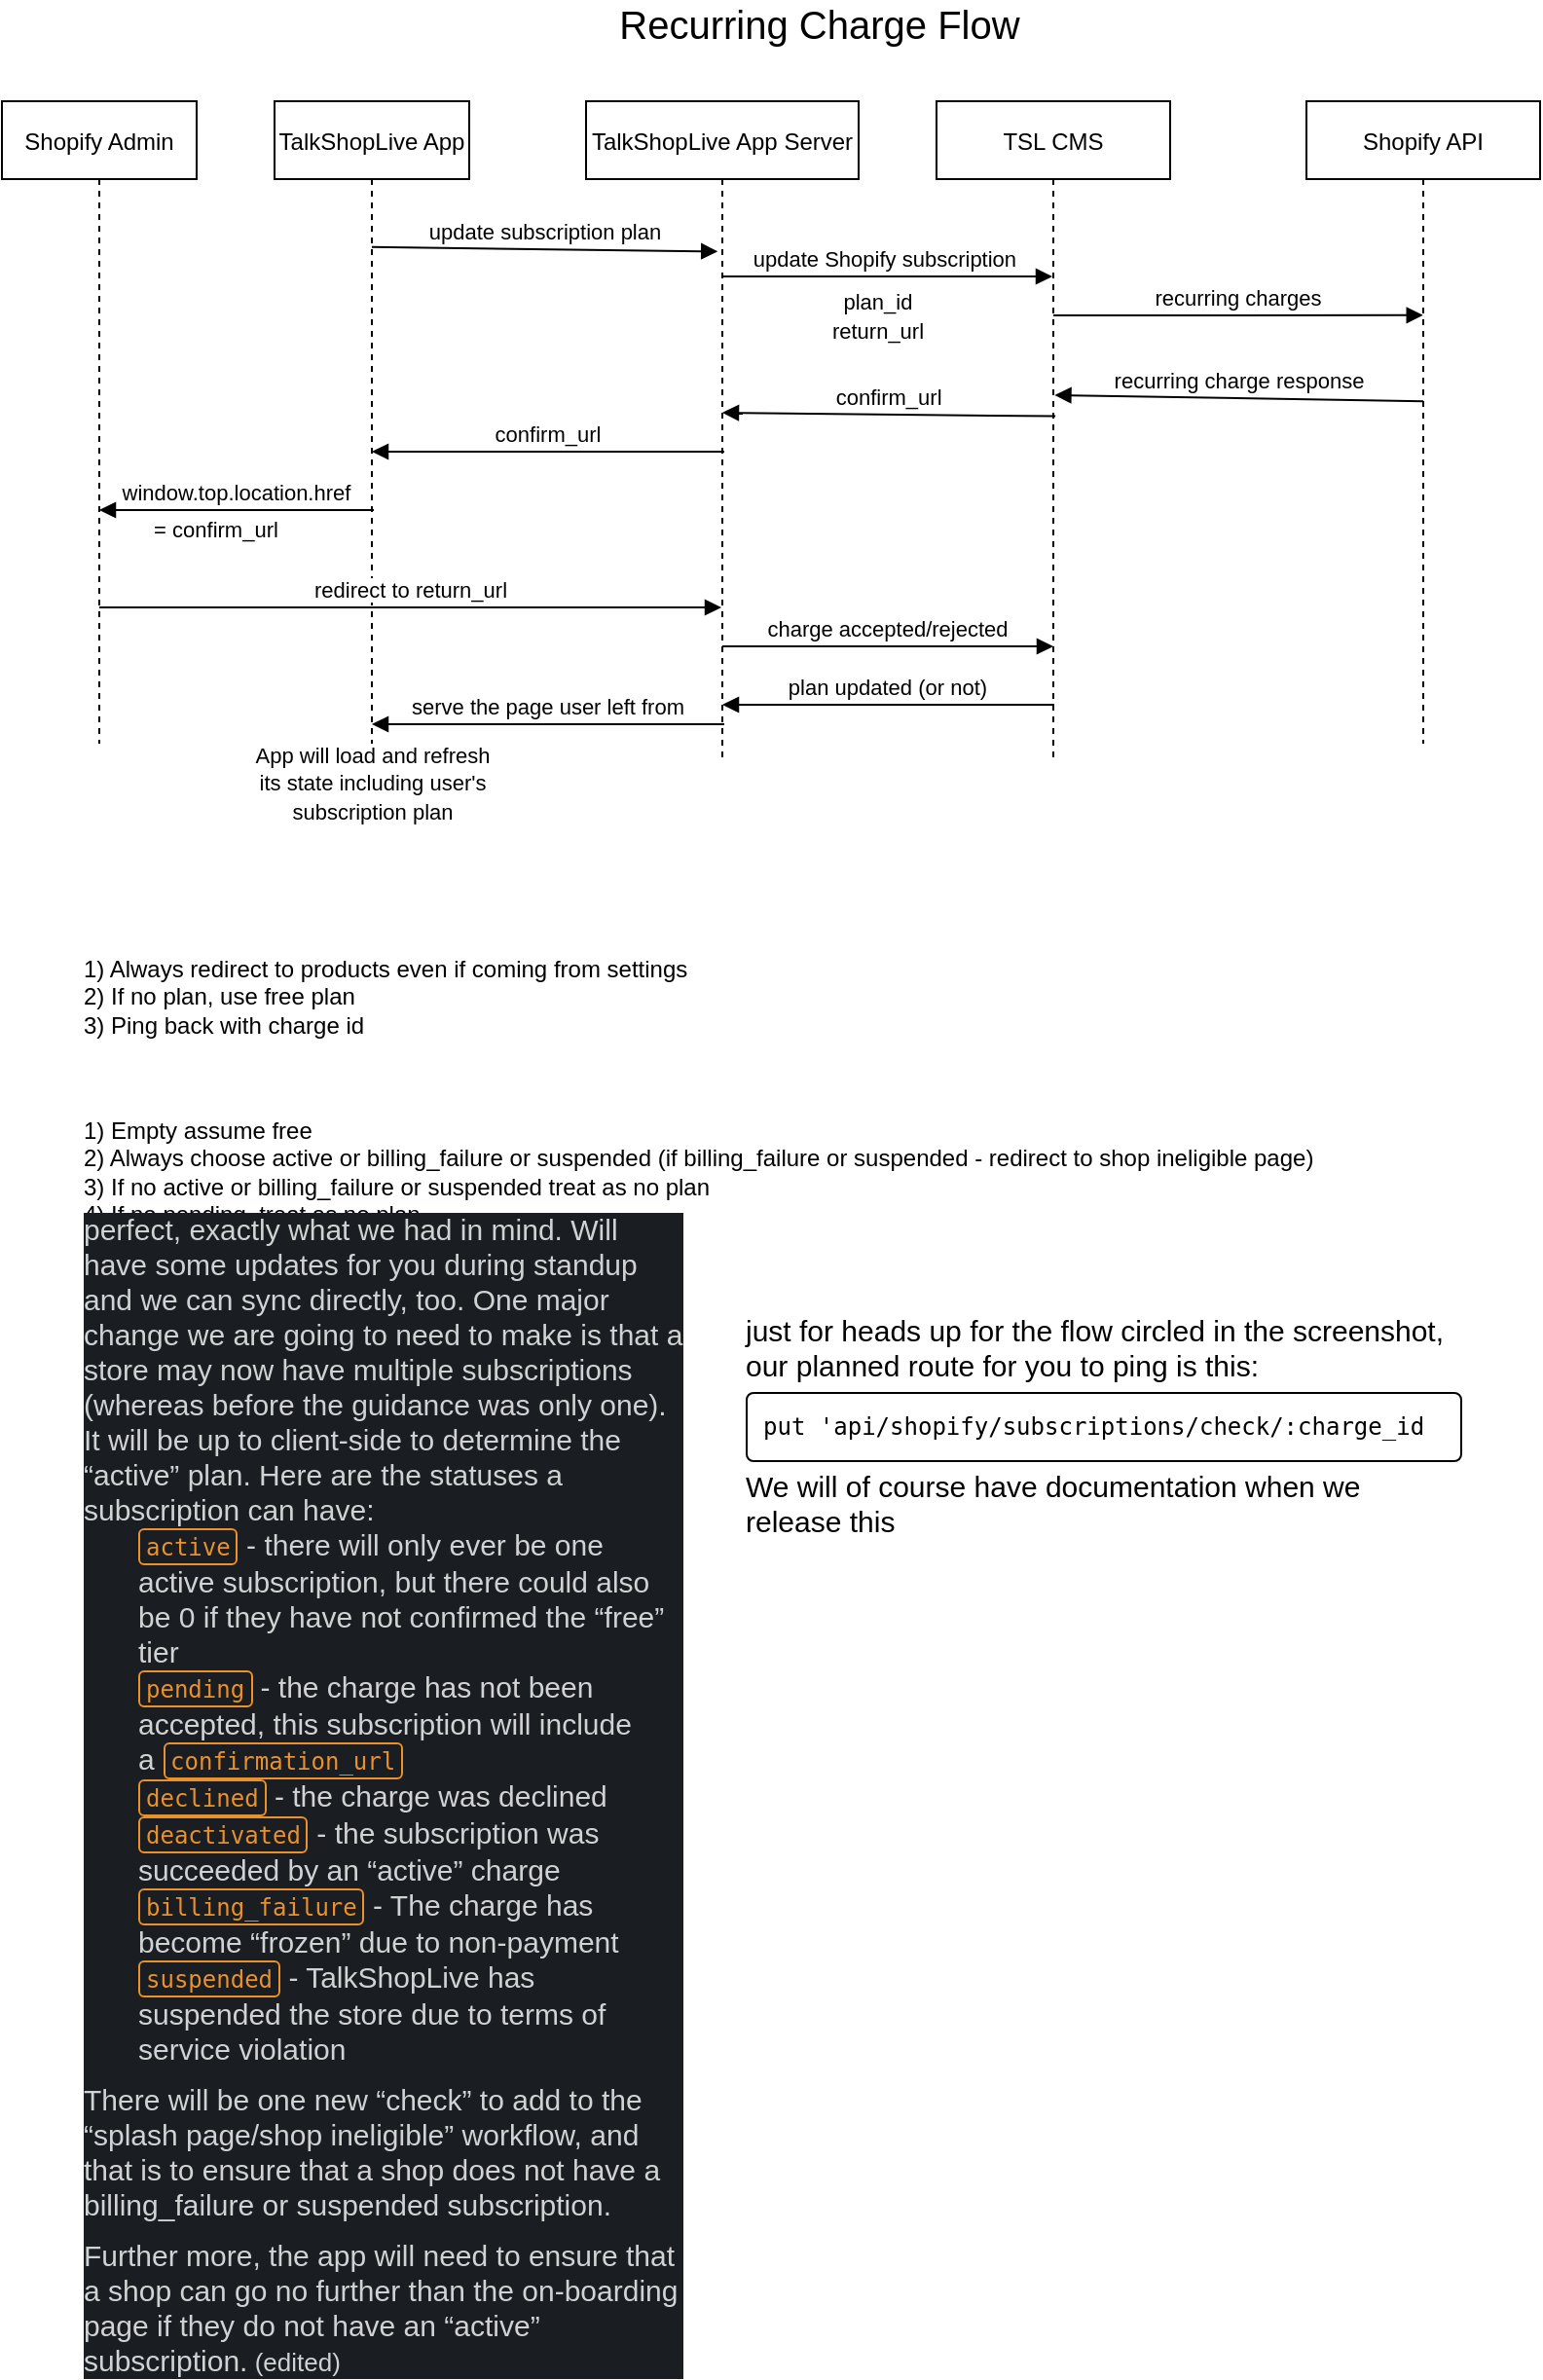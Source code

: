 <mxfile version="14.2.9" type="github">
  <diagram id="kgpKYQtTHZ0yAKxKKP6v" name="Page-1">
    <mxGraphModel dx="1248" dy="677" grid="1" gridSize="10" guides="1" tooltips="1" connect="1" arrows="1" fold="1" page="1" pageScale="1" pageWidth="850" pageHeight="1100" math="0" shadow="0">
      <root>
        <mxCell id="0" />
        <mxCell id="1" parent="0" />
        <mxCell id="3nuBFxr9cyL0pnOWT2aG-1" value="TalkShopLive App" style="shape=umlLifeline;perimeter=lifelinePerimeter;container=1;collapsible=0;recursiveResize=0;rounded=0;shadow=0;strokeWidth=1;" parent="1" vertex="1">
          <mxGeometry x="180" y="90" width="100" height="330" as="geometry" />
        </mxCell>
        <mxCell id="3nuBFxr9cyL0pnOWT2aG-5" value="TalkShopLive App Server" style="shape=umlLifeline;perimeter=lifelinePerimeter;container=1;collapsible=0;recursiveResize=0;rounded=0;shadow=0;strokeWidth=1;" parent="1" vertex="1">
          <mxGeometry x="340" y="90" width="140" height="340" as="geometry" />
        </mxCell>
        <mxCell id="3nuBFxr9cyL0pnOWT2aG-8" value="update subscription plan" style="verticalAlign=bottom;endArrow=block;entryX=0.483;entryY=0.227;shadow=0;strokeWidth=1;entryDx=0;entryDy=0;entryPerimeter=0;exitX=0.5;exitY=0.227;exitDx=0;exitDy=0;exitPerimeter=0;" parent="1" source="3nuBFxr9cyL0pnOWT2aG-1" target="3nuBFxr9cyL0pnOWT2aG-5" edge="1">
          <mxGeometry relative="1" as="geometry">
            <mxPoint x="135" y="160.0" as="sourcePoint" />
            <mxPoint x="305" y="160.0" as="targetPoint" />
          </mxGeometry>
        </mxCell>
        <mxCell id="3nuBFxr9cyL0pnOWT2aG-9" value="recurring charge response" style="verticalAlign=bottom;endArrow=block;shadow=0;strokeWidth=1;exitX=0.5;exitY=0.467;exitDx=0;exitDy=0;exitPerimeter=0;entryX=0.506;entryY=0.444;entryDx=0;entryDy=0;entryPerimeter=0;" parent="1" source="ayR7XXcj4JQ6BO8CJsRj-3" target="ayR7XXcj4JQ6BO8CJsRj-2" edge="1">
          <mxGeometry relative="1" as="geometry">
            <mxPoint x="745" y="230" as="sourcePoint" />
            <mxPoint x="582" y="227" as="targetPoint" />
          </mxGeometry>
        </mxCell>
        <mxCell id="ayR7XXcj4JQ6BO8CJsRj-1" value="&lt;font style=&quot;font-size: 20px&quot;&gt;Recurring Charge Flow&lt;/font&gt;" style="text;html=1;strokeColor=none;fillColor=none;align=center;verticalAlign=middle;whiteSpace=wrap;rounded=0;" vertex="1" parent="1">
          <mxGeometry x="330" y="40" width="260" height="20" as="geometry" />
        </mxCell>
        <mxCell id="ayR7XXcj4JQ6BO8CJsRj-2" value="TSL CMS" style="shape=umlLifeline;perimeter=lifelinePerimeter;container=1;collapsible=0;recursiveResize=0;rounded=0;shadow=0;strokeWidth=1;" vertex="1" parent="1">
          <mxGeometry x="520" y="90" width="120" height="340" as="geometry" />
        </mxCell>
        <mxCell id="ayR7XXcj4JQ6BO8CJsRj-3" value="Shopify API" style="shape=umlLifeline;perimeter=lifelinePerimeter;container=1;collapsible=0;recursiveResize=0;rounded=0;shadow=0;strokeWidth=1;" vertex="1" parent="1">
          <mxGeometry x="710" y="90" width="120" height="330" as="geometry" />
        </mxCell>
        <mxCell id="ayR7XXcj4JQ6BO8CJsRj-4" value="update Shopify subscription " style="verticalAlign=bottom;endArrow=block;shadow=0;strokeWidth=1;" edge="1" parent="1" target="ayR7XXcj4JQ6BO8CJsRj-2">
          <mxGeometry relative="1" as="geometry">
            <mxPoint x="410" y="180" as="sourcePoint" />
            <mxPoint x="527.62" y="180.0" as="targetPoint" />
          </mxGeometry>
        </mxCell>
        <mxCell id="ayR7XXcj4JQ6BO8CJsRj-5" value="&lt;font style=&quot;font-size: 11px&quot;&gt;&lt;font style=&quot;font-size: 11px&quot;&gt;plan_id&lt;br&gt;return_ur&lt;/font&gt;l&lt;/font&gt;" style="text;html=1;strokeColor=none;fillColor=none;align=center;verticalAlign=middle;whiteSpace=wrap;rounded=0;" vertex="1" parent="1">
          <mxGeometry x="450" y="190" width="80" height="20" as="geometry" />
        </mxCell>
        <mxCell id="ayR7XXcj4JQ6BO8CJsRj-6" value="recurring charges" style="verticalAlign=bottom;endArrow=block;shadow=0;strokeWidth=1;entryX=0.499;entryY=0.333;entryDx=0;entryDy=0;entryPerimeter=0;" edge="1" parent="1" target="ayR7XXcj4JQ6BO8CJsRj-3">
          <mxGeometry relative="1" as="geometry">
            <mxPoint x="580" y="200" as="sourcePoint" />
            <mxPoint x="769.5" y="199.5" as="targetPoint" />
          </mxGeometry>
        </mxCell>
        <mxCell id="ayR7XXcj4JQ6BO8CJsRj-7" value="Shopify Admin" style="shape=umlLifeline;perimeter=lifelinePerimeter;container=1;collapsible=0;recursiveResize=0;rounded=0;shadow=0;strokeWidth=1;" vertex="1" parent="1">
          <mxGeometry x="40" y="90" width="100" height="330" as="geometry" />
        </mxCell>
        <mxCell id="ayR7XXcj4JQ6BO8CJsRj-9" value="confirm_url" style="verticalAlign=bottom;endArrow=block;shadow=0;strokeWidth=1;exitX=0.5;exitY=0.467;exitDx=0;exitDy=0;exitPerimeter=0;" edge="1" parent="1">
          <mxGeometry relative="1" as="geometry">
            <mxPoint x="581.08" y="251.8" as="sourcePoint" />
            <mxPoint x="410" y="250" as="targetPoint" />
          </mxGeometry>
        </mxCell>
        <mxCell id="ayR7XXcj4JQ6BO8CJsRj-10" value="confirm_url" style="verticalAlign=bottom;endArrow=block;shadow=0;strokeWidth=1;" edge="1" parent="1">
          <mxGeometry relative="1" as="geometry">
            <mxPoint x="411" y="270" as="sourcePoint" />
            <mxPoint x="230" y="270" as="targetPoint" />
          </mxGeometry>
        </mxCell>
        <mxCell id="ayR7XXcj4JQ6BO8CJsRj-11" value="window.top.location.href" style="verticalAlign=bottom;endArrow=block;shadow=0;strokeWidth=1;" edge="1" parent="1">
          <mxGeometry relative="1" as="geometry">
            <mxPoint x="231" y="300" as="sourcePoint" />
            <mxPoint x="90" y="300" as="targetPoint" />
          </mxGeometry>
        </mxCell>
        <mxCell id="ayR7XXcj4JQ6BO8CJsRj-12" value="&lt;font style=&quot;font-size: 11px&quot;&gt;= confirm_url&lt;/font&gt;" style="text;html=1;strokeColor=none;fillColor=none;align=center;verticalAlign=middle;whiteSpace=wrap;rounded=0;" vertex="1" parent="1">
          <mxGeometry x="100" y="300" width="100" height="20" as="geometry" />
        </mxCell>
        <mxCell id="ayR7XXcj4JQ6BO8CJsRj-13" value="redirect to return_url" style="verticalAlign=bottom;endArrow=block;shadow=0;strokeWidth=1;exitX=0.5;exitY=0.227;exitDx=0;exitDy=0;exitPerimeter=0;" edge="1" parent="1" target="3nuBFxr9cyL0pnOWT2aG-5">
          <mxGeometry relative="1" as="geometry">
            <mxPoint x="90" y="350" as="sourcePoint" />
            <mxPoint x="267.62" y="350" as="targetPoint" />
          </mxGeometry>
        </mxCell>
        <mxCell id="ayR7XXcj4JQ6BO8CJsRj-14" value="serve the page user left from" style="verticalAlign=bottom;endArrow=block;shadow=0;strokeWidth=1;" edge="1" parent="1">
          <mxGeometry relative="1" as="geometry">
            <mxPoint x="411" y="410" as="sourcePoint" />
            <mxPoint x="230" y="410" as="targetPoint" />
          </mxGeometry>
        </mxCell>
        <mxCell id="ayR7XXcj4JQ6BO8CJsRj-15" value="charge accepted/rejected" style="verticalAlign=bottom;endArrow=block;shadow=0;strokeWidth=1;exitX=0.5;exitY=0.227;exitDx=0;exitDy=0;exitPerimeter=0;" edge="1" parent="1">
          <mxGeometry relative="1" as="geometry">
            <mxPoint x="410" y="370" as="sourcePoint" />
            <mxPoint x="580" y="370" as="targetPoint" />
          </mxGeometry>
        </mxCell>
        <mxCell id="ayR7XXcj4JQ6BO8CJsRj-16" value="plan updated (or not)" style="verticalAlign=bottom;endArrow=block;shadow=0;strokeWidth=1;" edge="1" parent="1">
          <mxGeometry relative="1" as="geometry">
            <mxPoint x="580.5" y="400" as="sourcePoint" />
            <mxPoint x="410" y="400" as="targetPoint" />
          </mxGeometry>
        </mxCell>
        <mxCell id="ayR7XXcj4JQ6BO8CJsRj-17" value="&lt;font style=&quot;font-size: 11px&quot;&gt;App will load and refresh its state including user&#39;s subscription plan&lt;/font&gt;" style="text;html=1;strokeColor=none;fillColor=none;align=center;verticalAlign=middle;whiteSpace=wrap;rounded=0;" vertex="1" parent="1">
          <mxGeometry x="167.5" y="430" width="125" height="20" as="geometry" />
        </mxCell>
        <mxCell id="ayR7XXcj4JQ6BO8CJsRj-18" value="1) Always redirect to products even if coming from settings&lt;br&gt;2) If no plan, use free plan&lt;br&gt;3) Ping back with charge id" style="text;html=1;strokeColor=none;fillColor=none;align=left;verticalAlign=middle;whiteSpace=wrap;rounded=0;" vertex="1" parent="1">
          <mxGeometry x="80" y="510" width="345" height="80" as="geometry" />
        </mxCell>
        <mxCell id="ayR7XXcj4JQ6BO8CJsRj-19" value="1) Empty assume free&lt;br&gt;2) Always choose active or billing_failure or suspended (if billing_failure or suspended - redirect to shop ineligible page)&lt;br&gt;3) If no active or billing_failure or suspended treat as no plan&lt;br&gt;4) If no pending, treat as no plan" style="text;html=1;strokeColor=none;fillColor=none;align=left;verticalAlign=middle;whiteSpace=wrap;rounded=0;" vertex="1" parent="1">
          <mxGeometry x="80" y="600" width="660" height="80" as="geometry" />
        </mxCell>
        <mxCell id="ayR7XXcj4JQ6BO8CJsRj-21" value="&lt;div class=&quot;p-rich_text_section&quot; style=&quot;box-sizing: inherit ; color: rgb(209 , 210 , 211) ; font-family: , &amp;#34;applelogo&amp;#34; , sans-serif ; font-size: 15px ; background-color: rgb(26 , 29 , 33)&quot;&gt;perfect, exactly what we had in mind. Will have some updates for you during standup and we can sync directly, too. One major change we are going to need to make is that a store may now have multiple subscriptions (whereas before the guidance was only one). It will be up to client-side to determine the “active” plan. Here are the statuses a subscription can have:&lt;br style=&quot;box-sizing: inherit&quot;&gt;&lt;/div&gt;&lt;ul class=&quot;p-rich_text_list p-rich_text_list__bullet&quot; style=&quot;box-sizing: inherit ; margin: 0px ; padding: 0px ; list-style-type: none ; color: rgb(209 , 210 , 211) ; font-family: , &amp;#34;applelogo&amp;#34; , sans-serif ; font-size: 15px ; background-color: rgb(26 , 29 , 33)&quot;&gt;&lt;li style=&quot;box-sizing: inherit ; margin-bottom: 0px ; list-style-type: none ; margin-left: 28px&quot;&gt;&lt;code class=&quot;c-mrkdwn__code&quot; style=&quot;box-sizing: inherit ; padding: 2px 3px 1px ; border: 1px solid ; border-radius: 3px ; background-color: rgba(, 0.04) ; color: rgb(232 , 145 , 45) ; font-size: 12px ; line-height: 1.5 ; overflow-wrap: break-word ; word-break: normal ; font-family: &amp;#34;monaco&amp;#34; , &amp;#34;menlo&amp;#34; , &amp;#34;consolas&amp;#34; , &amp;#34;courier new&amp;#34; , monospace &amp;#34;important&amp;#34;&quot;&gt;active&lt;/code&gt;&amp;nbsp;- there will only ever be one active subscription, but there could also be 0 if they have not confirmed the “free” tier&lt;/li&gt;&lt;li style=&quot;box-sizing: inherit ; margin-bottom: 0px ; list-style-type: none ; margin-left: 28px&quot;&gt;&lt;code class=&quot;c-mrkdwn__code&quot; style=&quot;box-sizing: inherit ; padding: 2px 3px 1px ; border: 1px solid ; border-radius: 3px ; background-color: rgba(, 0.04) ; color: rgb(232 , 145 , 45) ; font-size: 12px ; line-height: 1.5 ; overflow-wrap: break-word ; word-break: normal ; font-family: &amp;#34;monaco&amp;#34; , &amp;#34;menlo&amp;#34; , &amp;#34;consolas&amp;#34; , &amp;#34;courier new&amp;#34; , monospace &amp;#34;important&amp;#34;&quot;&gt;pending&lt;/code&gt;&amp;nbsp;- the charge has not been accepted, this subscription will include a&amp;nbsp;&lt;code class=&quot;c-mrkdwn__code&quot; style=&quot;box-sizing: inherit ; padding: 2px 3px 1px ; border: 1px solid ; border-radius: 3px ; background-color: rgba(, 0.04) ; color: rgb(232 , 145 , 45) ; font-size: 12px ; line-height: 1.5 ; overflow-wrap: break-word ; word-break: normal ; font-family: &amp;#34;monaco&amp;#34; , &amp;#34;menlo&amp;#34; , &amp;#34;consolas&amp;#34; , &amp;#34;courier new&amp;#34; , monospace &amp;#34;important&amp;#34;&quot;&gt;confirmation_url&lt;/code&gt;&lt;/li&gt;&lt;li style=&quot;box-sizing: inherit ; margin-bottom: 0px ; list-style-type: none ; margin-left: 28px&quot;&gt;&lt;code class=&quot;c-mrkdwn__code&quot; style=&quot;box-sizing: inherit ; padding: 2px 3px 1px ; border: 1px solid ; border-radius: 3px ; background-color: rgba(, 0.04) ; color: rgb(232 , 145 , 45) ; font-size: 12px ; line-height: 1.5 ; overflow-wrap: break-word ; word-break: normal ; font-family: &amp;#34;monaco&amp;#34; , &amp;#34;menlo&amp;#34; , &amp;#34;consolas&amp;#34; , &amp;#34;courier new&amp;#34; , monospace &amp;#34;important&amp;#34;&quot;&gt;declined&lt;/code&gt;&amp;nbsp;- the charge was declined&lt;/li&gt;&lt;li style=&quot;box-sizing: inherit ; margin-bottom: 0px ; list-style-type: none ; margin-left: 28px&quot;&gt;&lt;code class=&quot;c-mrkdwn__code&quot; style=&quot;box-sizing: inherit ; padding: 2px 3px 1px ; border: 1px solid ; border-radius: 3px ; background-color: rgba(, 0.04) ; color: rgb(232 , 145 , 45) ; font-size: 12px ; line-height: 1.5 ; overflow-wrap: break-word ; word-break: normal ; font-family: &amp;#34;monaco&amp;#34; , &amp;#34;menlo&amp;#34; , &amp;#34;consolas&amp;#34; , &amp;#34;courier new&amp;#34; , monospace &amp;#34;important&amp;#34;&quot;&gt;deactivated&lt;/code&gt;&amp;nbsp;- the subscription was succeeded by an “active” charge&lt;/li&gt;&lt;li style=&quot;box-sizing: inherit ; margin-bottom: 0px ; list-style-type: none ; margin-left: 28px&quot;&gt;&lt;code class=&quot;c-mrkdwn__code&quot; style=&quot;box-sizing: inherit ; padding: 2px 3px 1px ; border: 1px solid ; border-radius: 3px ; background-color: rgba(, 0.04) ; color: rgb(232 , 145 , 45) ; font-size: 12px ; line-height: 1.5 ; overflow-wrap: break-word ; word-break: normal ; font-family: &amp;#34;monaco&amp;#34; , &amp;#34;menlo&amp;#34; , &amp;#34;consolas&amp;#34; , &amp;#34;courier new&amp;#34; , monospace &amp;#34;important&amp;#34;&quot;&gt;billing_failure&lt;/code&gt;&amp;nbsp;- The charge has become “frozen” due to non-payment&lt;/li&gt;&lt;li style=&quot;box-sizing: inherit ; margin-bottom: 0px ; list-style-type: none ; margin-left: 28px&quot;&gt;&lt;code class=&quot;c-mrkdwn__code&quot; style=&quot;box-sizing: inherit ; padding: 2px 3px 1px ; border: 1px solid ; border-radius: 3px ; background-color: rgba(, 0.04) ; color: rgb(232 , 145 , 45) ; font-size: 12px ; line-height: 1.5 ; overflow-wrap: break-word ; word-break: normal ; font-family: &amp;#34;monaco&amp;#34; , &amp;#34;menlo&amp;#34; , &amp;#34;consolas&amp;#34; , &amp;#34;courier new&amp;#34; , monospace &amp;#34;important&amp;#34;&quot;&gt;suspended&lt;/code&gt;&amp;nbsp;- TalkShopLive has suspended the store due to terms of service violation&lt;/li&gt;&lt;/ul&gt;&lt;div class=&quot;p-rich_text_section&quot; style=&quot;box-sizing: inherit ; color: rgb(209 , 210 , 211) ; font-family: , &amp;#34;applelogo&amp;#34; , sans-serif ; font-size: 15px ; background-color: rgb(26 , 29 , 33)&quot;&gt;&lt;span class=&quot;c-mrkdwn__br&quot; style=&quot;box-sizing: inherit ; display: block ; height: 8px&quot;&gt;&lt;/span&gt;There will be one new “check” to add to the “splash page/shop ineligible” workflow, and that is to ensure that a shop does not have a billing_failure or suspended subscription.&lt;span class=&quot;c-mrkdwn__br&quot; style=&quot;box-sizing: inherit ; display: block ; height: 8px&quot;&gt;&lt;/span&gt;Further more, the app will need to ensure that a shop can go no further than the on-boarding page if they do not have an “active” subscription.&lt;span class=&quot;c-message__edited_label&quot; dir=&quot;ltr&quot; style=&quot;box-sizing: inherit ; cursor: default ; font-size: 13px ; color: rgba(, 1)&quot;&gt;&amp;nbsp;(edited)&amp;nbsp;&lt;/span&gt;&lt;/div&gt;" style="text;html=1;strokeColor=none;fillColor=none;align=left;verticalAlign=middle;whiteSpace=wrap;rounded=0;" vertex="1" parent="1">
          <mxGeometry x="80" y="950" width="310" height="20" as="geometry" />
        </mxCell>
        <mxCell id="ayR7XXcj4JQ6BO8CJsRj-23" value="&lt;div class=&quot;p-rich_text_section&quot; style=&quot;box-sizing: inherit ; font-size: 15px&quot;&gt;just for heads up for the flow circled in the screenshot, our planned route for you to ping is this:&lt;br style=&quot;box-sizing: inherit&quot;&gt;&lt;/div&gt;&lt;pre class=&quot;c-mrkdwn__pre&quot; style=&quot;box-sizing: inherit ; margin-top: 4px ; margin-bottom: 4px ; padding: 8px ; line-height: 1.5 ; overflow-wrap: break-word ; word-break: normal ; border: 1px solid ; border-radius: 4px&quot;&gt;put &#39;api/shopify/subscriptions/check/:charge_id&lt;/pre&gt;&lt;div class=&quot;p-rich_text_section&quot; style=&quot;box-sizing: inherit ; font-size: 15px&quot;&gt;We will of course have documentation when we release this&lt;/div&gt;" style="text;html=1;strokeColor=none;fillColor=none;align=left;verticalAlign=middle;whiteSpace=wrap;rounded=0;labelBackgroundColor=none;" vertex="1" parent="1">
          <mxGeometry x="420" y="760" width="370" height="20" as="geometry" />
        </mxCell>
      </root>
    </mxGraphModel>
  </diagram>
</mxfile>
